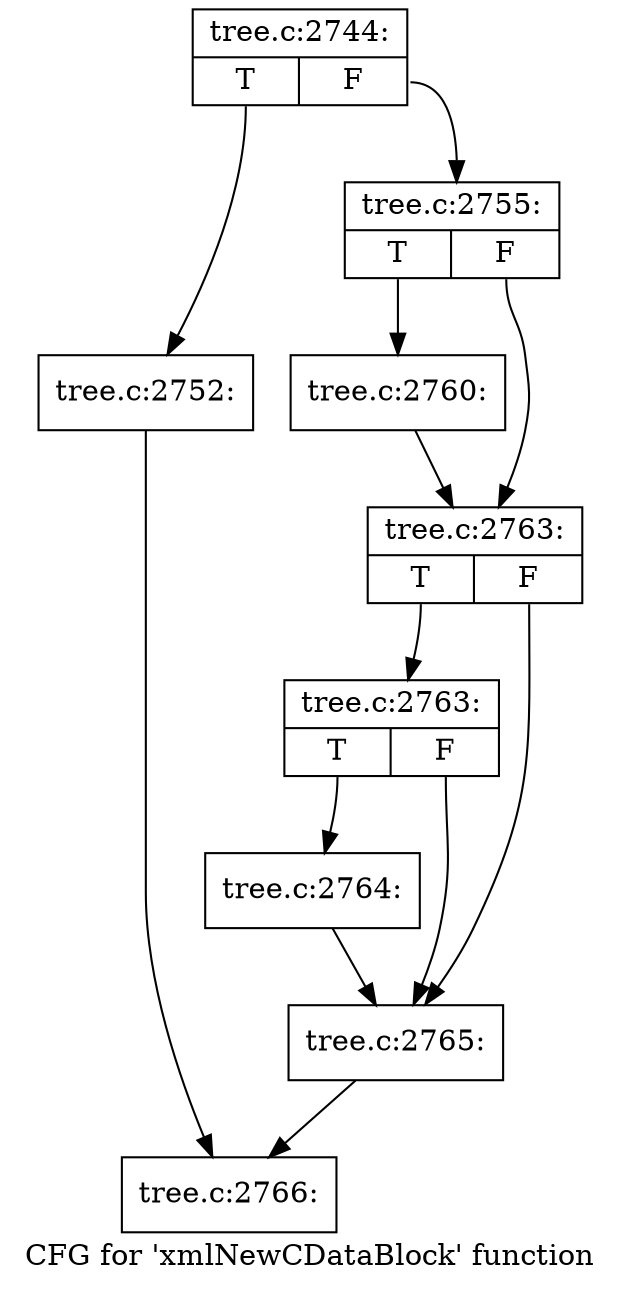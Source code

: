 digraph "CFG for 'xmlNewCDataBlock' function" {
	label="CFG for 'xmlNewCDataBlock' function";

	Node0x43c5bd0 [shape=record,label="{tree.c:2744:|{<s0>T|<s1>F}}"];
	Node0x43c5bd0:s0 -> Node0x43c91b0;
	Node0x43c5bd0:s1 -> Node0x43c9200;
	Node0x43c91b0 [shape=record,label="{tree.c:2752:}"];
	Node0x43c91b0 -> Node0x43c83d0;
	Node0x43c9200 [shape=record,label="{tree.c:2755:|{<s0>T|<s1>F}}"];
	Node0x43c9200:s0 -> Node0x43ca0e0;
	Node0x43c9200:s1 -> Node0x43ca130;
	Node0x43ca0e0 [shape=record,label="{tree.c:2760:}"];
	Node0x43ca0e0 -> Node0x43ca130;
	Node0x43ca130 [shape=record,label="{tree.c:2763:|{<s0>T|<s1>F}}"];
	Node0x43ca130:s0 -> Node0x43caa20;
	Node0x43ca130:s1 -> Node0x43ca9d0;
	Node0x43caa20 [shape=record,label="{tree.c:2763:|{<s0>T|<s1>F}}"];
	Node0x43caa20:s0 -> Node0x43ca980;
	Node0x43caa20:s1 -> Node0x43ca9d0;
	Node0x43ca980 [shape=record,label="{tree.c:2764:}"];
	Node0x43ca980 -> Node0x43ca9d0;
	Node0x43ca9d0 [shape=record,label="{tree.c:2765:}"];
	Node0x43ca9d0 -> Node0x43c83d0;
	Node0x43c83d0 [shape=record,label="{tree.c:2766:}"];
}
